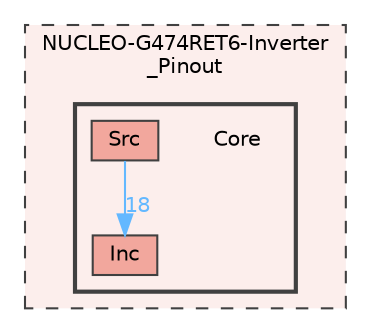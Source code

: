 digraph "/home/oliver/Documents/3A/Actionneur_Automatique_appliqee/2324_ESE3745_BelliardPriou/NUCLEO-G474RET6-Inverter_Pinout/Core"
{
 // LATEX_PDF_SIZE
  bgcolor="transparent";
  edge [fontname=Helvetica,fontsize=10,labelfontname=Helvetica,labelfontsize=10];
  node [fontname=Helvetica,fontsize=10,shape=box,height=0.2,width=0.4];
  compound=true
  subgraph clusterdir_fee053480c99c801aef89da372f31ec3 {
    graph [ bgcolor="#fceeec", pencolor="grey25", label="NUCLEO-G474RET6-Inverter\l_Pinout", fontname=Helvetica,fontsize=10 style="filled,dashed", URL="dir_fee053480c99c801aef89da372f31ec3.html",tooltip=""]
  subgraph clusterdir_8a251b85e311ace597268a108f2529ad {
    graph [ bgcolor="#fceeec", pencolor="grey25", label="", fontname=Helvetica,fontsize=10 style="filled,bold", URL="dir_8a251b85e311ace597268a108f2529ad.html",tooltip=""]
    dir_8a251b85e311ace597268a108f2529ad [shape=plaintext, label="Core"];
  dir_2ba5ebc6d54b701373799274d3aa5ed8 [label="Inc", fillcolor="#f2a79d", color="grey25", style="filled", URL="dir_2ba5ebc6d54b701373799274d3aa5ed8.html",tooltip=""];
  dir_f144d9c9c2e05e321eafd86937aa81c6 [label="Src", fillcolor="#f2a79d", color="grey25", style="filled", URL="dir_f144d9c9c2e05e321eafd86937aa81c6.html",tooltip=""];
  }
  }
  dir_f144d9c9c2e05e321eafd86937aa81c6->dir_2ba5ebc6d54b701373799274d3aa5ed8 [headlabel="18", labeldistance=1.5 headhref="dir_000005_000001.html" href="dir_000005_000001.html" color="steelblue1" fontcolor="steelblue1"];
}
